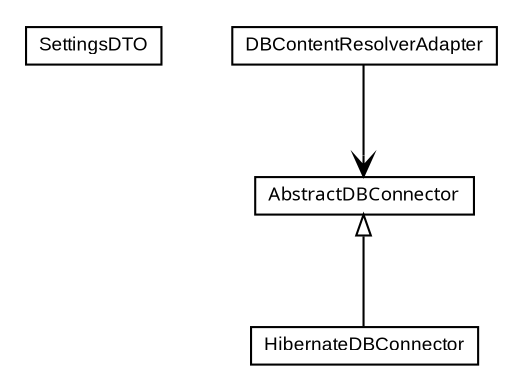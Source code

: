 #!/usr/local/bin/dot
#
# Class diagram 
# Generated by UmlGraph version 4.6 (http://www.spinellis.gr/sw/umlgraph)
#

digraph G {
	edge [fontname="arial",fontsize=10,labelfontname="arial",labelfontsize=10];
	node [fontname="arial",fontsize=10,shape=plaintext];
	// org.settings4j.connector.db.SettingsDTO
	c110 [label=<<table border="0" cellborder="1" cellspacing="0" cellpadding="2" port="p" href="./SettingsDTO.html">
		<tr><td><table border="0" cellspacing="0" cellpadding="1">
			<tr><td> SettingsDTO </td></tr>
		</table></td></tr>
		</table>>, fontname="arial", fontcolor="black", fontsize=9.0];
	// org.settings4j.connector.db.HibernateDBConnector
	c111 [label=<<table border="0" cellborder="1" cellspacing="0" cellpadding="2" port="p" href="./HibernateDBConnector.html">
		<tr><td><table border="0" cellspacing="0" cellpadding="1">
			<tr><td> HibernateDBConnector </td></tr>
		</table></td></tr>
		</table>>, fontname="arial", fontcolor="black", fontsize=9.0];
	// org.settings4j.connector.db.DBContentResolverAdapter
	c112 [label=<<table border="0" cellborder="1" cellspacing="0" cellpadding="2" port="p" href="./DBContentResolverAdapter.html">
		<tr><td><table border="0" cellspacing="0" cellpadding="1">
			<tr><td> DBContentResolverAdapter </td></tr>
		</table></td></tr>
		</table>>, fontname="arial", fontcolor="black", fontsize=9.0];
	// org.settings4j.connector.db.AbstractDBConnector
	c113 [label=<<table border="0" cellborder="1" cellspacing="0" cellpadding="2" port="p" href="./AbstractDBConnector.html">
		<tr><td><table border="0" cellspacing="0" cellpadding="1">
			<tr><td><font face="ariali"> AbstractDBConnector </font></td></tr>
		</table></td></tr>
		</table>>, fontname="arial", fontcolor="black", fontsize=9.0];
	//org.settings4j.connector.db.HibernateDBConnector extends org.settings4j.connector.db.AbstractDBConnector
	c113:p -> c111:p [dir=back,arrowtail=empty];
	// org.settings4j.connector.db.DBContentResolverAdapter NAVASSOC org.settings4j.connector.db.AbstractDBConnector
	c112:p -> c113:p [taillabel="", label="", headlabel="", fontname="arial", fontcolor="black", fontsize=10.0, color="black", arrowhead=open];
}

